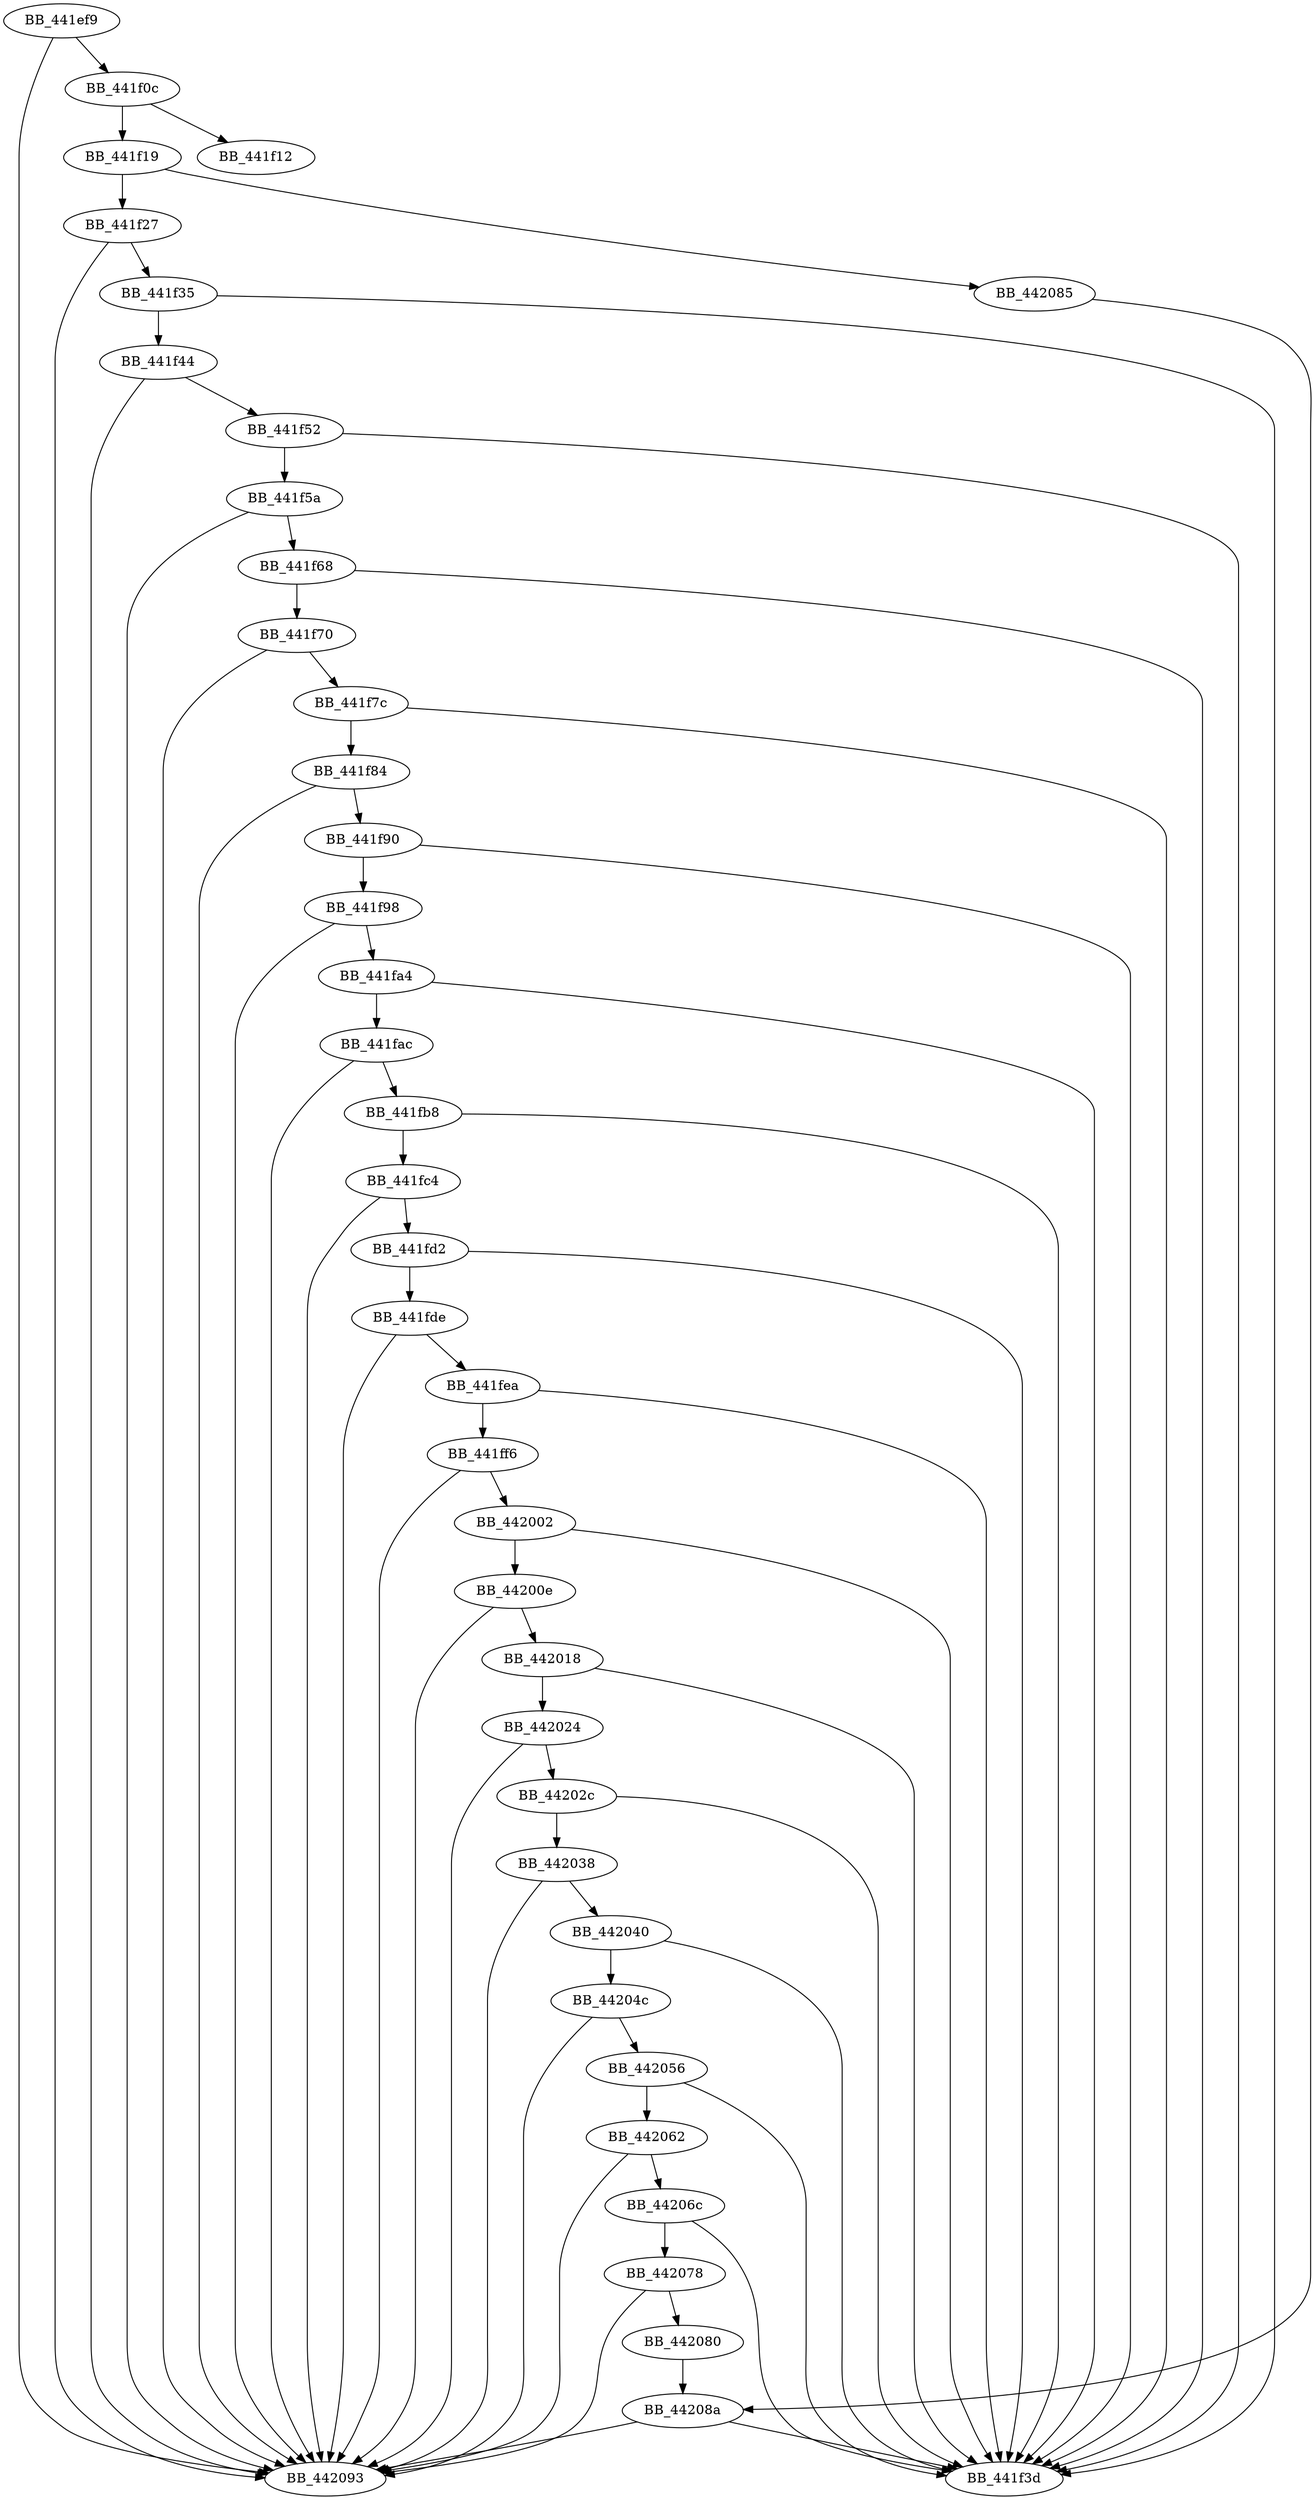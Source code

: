 DiGraph __wchartodigit{
BB_441ef9->BB_441f0c
BB_441ef9->BB_442093
BB_441f0c->BB_441f12
BB_441f0c->BB_441f19
BB_441f19->BB_441f27
BB_441f19->BB_442085
BB_441f27->BB_441f35
BB_441f27->BB_442093
BB_441f35->BB_441f3d
BB_441f35->BB_441f44
BB_441f44->BB_441f52
BB_441f44->BB_442093
BB_441f52->BB_441f3d
BB_441f52->BB_441f5a
BB_441f5a->BB_441f68
BB_441f5a->BB_442093
BB_441f68->BB_441f3d
BB_441f68->BB_441f70
BB_441f70->BB_441f7c
BB_441f70->BB_442093
BB_441f7c->BB_441f3d
BB_441f7c->BB_441f84
BB_441f84->BB_441f90
BB_441f84->BB_442093
BB_441f90->BB_441f3d
BB_441f90->BB_441f98
BB_441f98->BB_441fa4
BB_441f98->BB_442093
BB_441fa4->BB_441f3d
BB_441fa4->BB_441fac
BB_441fac->BB_441fb8
BB_441fac->BB_442093
BB_441fb8->BB_441f3d
BB_441fb8->BB_441fc4
BB_441fc4->BB_441fd2
BB_441fc4->BB_442093
BB_441fd2->BB_441f3d
BB_441fd2->BB_441fde
BB_441fde->BB_441fea
BB_441fde->BB_442093
BB_441fea->BB_441f3d
BB_441fea->BB_441ff6
BB_441ff6->BB_442002
BB_441ff6->BB_442093
BB_442002->BB_441f3d
BB_442002->BB_44200e
BB_44200e->BB_442018
BB_44200e->BB_442093
BB_442018->BB_441f3d
BB_442018->BB_442024
BB_442024->BB_44202c
BB_442024->BB_442093
BB_44202c->BB_441f3d
BB_44202c->BB_442038
BB_442038->BB_442040
BB_442038->BB_442093
BB_442040->BB_441f3d
BB_442040->BB_44204c
BB_44204c->BB_442056
BB_44204c->BB_442093
BB_442056->BB_441f3d
BB_442056->BB_442062
BB_442062->BB_44206c
BB_442062->BB_442093
BB_44206c->BB_441f3d
BB_44206c->BB_442078
BB_442078->BB_442080
BB_442078->BB_442093
BB_442080->BB_44208a
BB_442085->BB_44208a
BB_44208a->BB_441f3d
BB_44208a->BB_442093
}
